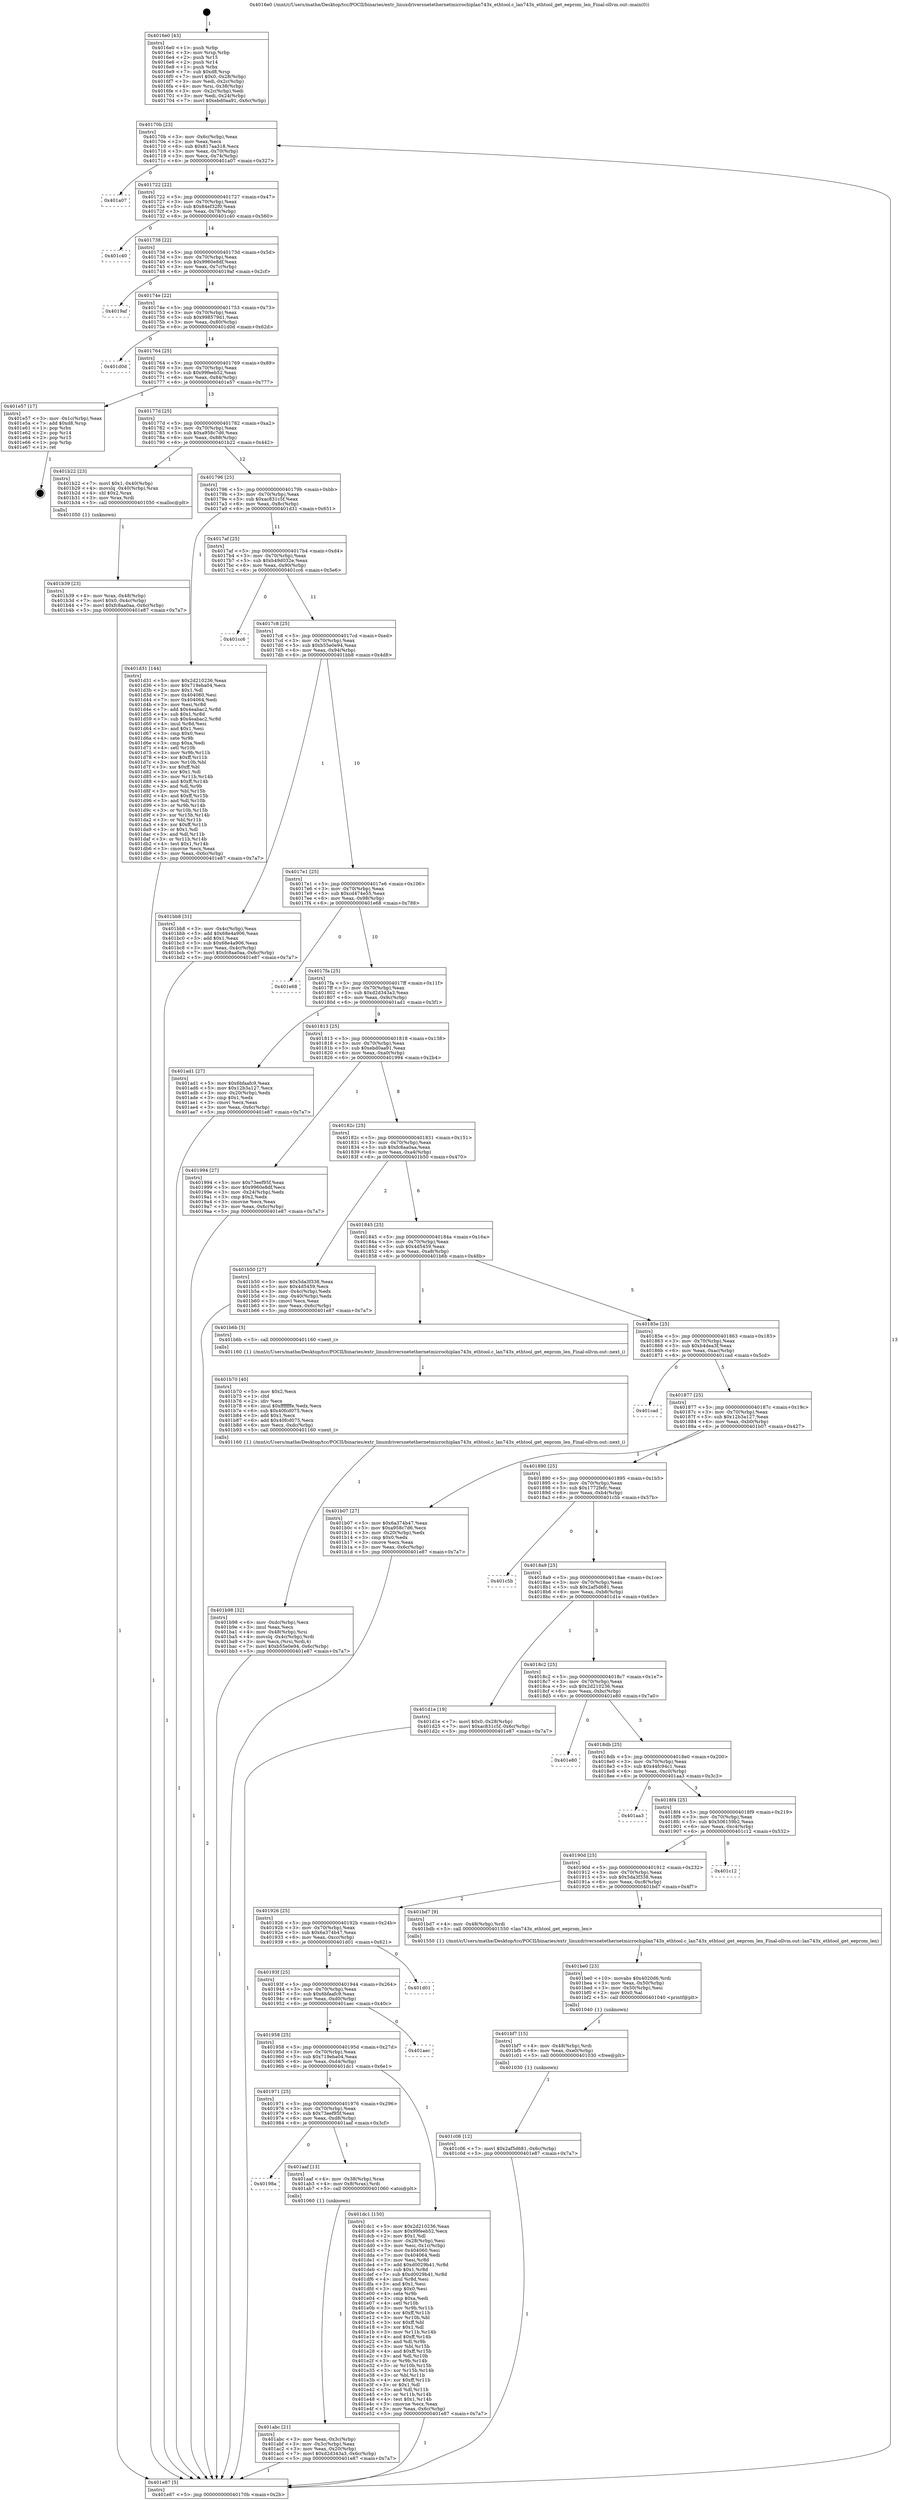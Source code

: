 digraph "0x4016e0" {
  label = "0x4016e0 (/mnt/c/Users/mathe/Desktop/tcc/POCII/binaries/extr_linuxdriversnetethernetmicrochiplan743x_ethtool.c_lan743x_ethtool_get_eeprom_len_Final-ollvm.out::main(0))"
  labelloc = "t"
  node[shape=record]

  Entry [label="",width=0.3,height=0.3,shape=circle,fillcolor=black,style=filled]
  "0x40170b" [label="{
     0x40170b [23]\l
     | [instrs]\l
     &nbsp;&nbsp;0x40170b \<+3\>: mov -0x6c(%rbp),%eax\l
     &nbsp;&nbsp;0x40170e \<+2\>: mov %eax,%ecx\l
     &nbsp;&nbsp;0x401710 \<+6\>: sub $0x817aa318,%ecx\l
     &nbsp;&nbsp;0x401716 \<+3\>: mov %eax,-0x70(%rbp)\l
     &nbsp;&nbsp;0x401719 \<+3\>: mov %ecx,-0x74(%rbp)\l
     &nbsp;&nbsp;0x40171c \<+6\>: je 0000000000401a07 \<main+0x327\>\l
  }"]
  "0x401a07" [label="{
     0x401a07\l
  }", style=dashed]
  "0x401722" [label="{
     0x401722 [22]\l
     | [instrs]\l
     &nbsp;&nbsp;0x401722 \<+5\>: jmp 0000000000401727 \<main+0x47\>\l
     &nbsp;&nbsp;0x401727 \<+3\>: mov -0x70(%rbp),%eax\l
     &nbsp;&nbsp;0x40172a \<+5\>: sub $0x84ef32f0,%eax\l
     &nbsp;&nbsp;0x40172f \<+3\>: mov %eax,-0x78(%rbp)\l
     &nbsp;&nbsp;0x401732 \<+6\>: je 0000000000401c40 \<main+0x560\>\l
  }"]
  Exit [label="",width=0.3,height=0.3,shape=circle,fillcolor=black,style=filled,peripheries=2]
  "0x401c40" [label="{
     0x401c40\l
  }", style=dashed]
  "0x401738" [label="{
     0x401738 [22]\l
     | [instrs]\l
     &nbsp;&nbsp;0x401738 \<+5\>: jmp 000000000040173d \<main+0x5d\>\l
     &nbsp;&nbsp;0x40173d \<+3\>: mov -0x70(%rbp),%eax\l
     &nbsp;&nbsp;0x401740 \<+5\>: sub $0x9960e8df,%eax\l
     &nbsp;&nbsp;0x401745 \<+3\>: mov %eax,-0x7c(%rbp)\l
     &nbsp;&nbsp;0x401748 \<+6\>: je 00000000004019af \<main+0x2cf\>\l
  }"]
  "0x401c06" [label="{
     0x401c06 [12]\l
     | [instrs]\l
     &nbsp;&nbsp;0x401c06 \<+7\>: movl $0x2af5d681,-0x6c(%rbp)\l
     &nbsp;&nbsp;0x401c0d \<+5\>: jmp 0000000000401e87 \<main+0x7a7\>\l
  }"]
  "0x4019af" [label="{
     0x4019af\l
  }", style=dashed]
  "0x40174e" [label="{
     0x40174e [22]\l
     | [instrs]\l
     &nbsp;&nbsp;0x40174e \<+5\>: jmp 0000000000401753 \<main+0x73\>\l
     &nbsp;&nbsp;0x401753 \<+3\>: mov -0x70(%rbp),%eax\l
     &nbsp;&nbsp;0x401756 \<+5\>: sub $0x998579d1,%eax\l
     &nbsp;&nbsp;0x40175b \<+3\>: mov %eax,-0x80(%rbp)\l
     &nbsp;&nbsp;0x40175e \<+6\>: je 0000000000401d0d \<main+0x62d\>\l
  }"]
  "0x401bf7" [label="{
     0x401bf7 [15]\l
     | [instrs]\l
     &nbsp;&nbsp;0x401bf7 \<+4\>: mov -0x48(%rbp),%rdi\l
     &nbsp;&nbsp;0x401bfb \<+6\>: mov %eax,-0xe0(%rbp)\l
     &nbsp;&nbsp;0x401c01 \<+5\>: call 0000000000401030 \<free@plt\>\l
     | [calls]\l
     &nbsp;&nbsp;0x401030 \{1\} (unknown)\l
  }"]
  "0x401d0d" [label="{
     0x401d0d\l
  }", style=dashed]
  "0x401764" [label="{
     0x401764 [25]\l
     | [instrs]\l
     &nbsp;&nbsp;0x401764 \<+5\>: jmp 0000000000401769 \<main+0x89\>\l
     &nbsp;&nbsp;0x401769 \<+3\>: mov -0x70(%rbp),%eax\l
     &nbsp;&nbsp;0x40176c \<+5\>: sub $0x99feeb52,%eax\l
     &nbsp;&nbsp;0x401771 \<+6\>: mov %eax,-0x84(%rbp)\l
     &nbsp;&nbsp;0x401777 \<+6\>: je 0000000000401e57 \<main+0x777\>\l
  }"]
  "0x401be0" [label="{
     0x401be0 [23]\l
     | [instrs]\l
     &nbsp;&nbsp;0x401be0 \<+10\>: movabs $0x4020d6,%rdi\l
     &nbsp;&nbsp;0x401bea \<+3\>: mov %eax,-0x50(%rbp)\l
     &nbsp;&nbsp;0x401bed \<+3\>: mov -0x50(%rbp),%esi\l
     &nbsp;&nbsp;0x401bf0 \<+2\>: mov $0x0,%al\l
     &nbsp;&nbsp;0x401bf2 \<+5\>: call 0000000000401040 \<printf@plt\>\l
     | [calls]\l
     &nbsp;&nbsp;0x401040 \{1\} (unknown)\l
  }"]
  "0x401e57" [label="{
     0x401e57 [17]\l
     | [instrs]\l
     &nbsp;&nbsp;0x401e57 \<+3\>: mov -0x1c(%rbp),%eax\l
     &nbsp;&nbsp;0x401e5a \<+7\>: add $0xd8,%rsp\l
     &nbsp;&nbsp;0x401e61 \<+1\>: pop %rbx\l
     &nbsp;&nbsp;0x401e62 \<+2\>: pop %r14\l
     &nbsp;&nbsp;0x401e64 \<+2\>: pop %r15\l
     &nbsp;&nbsp;0x401e66 \<+1\>: pop %rbp\l
     &nbsp;&nbsp;0x401e67 \<+1\>: ret\l
  }"]
  "0x40177d" [label="{
     0x40177d [25]\l
     | [instrs]\l
     &nbsp;&nbsp;0x40177d \<+5\>: jmp 0000000000401782 \<main+0xa2\>\l
     &nbsp;&nbsp;0x401782 \<+3\>: mov -0x70(%rbp),%eax\l
     &nbsp;&nbsp;0x401785 \<+5\>: sub $0xa958c7d6,%eax\l
     &nbsp;&nbsp;0x40178a \<+6\>: mov %eax,-0x88(%rbp)\l
     &nbsp;&nbsp;0x401790 \<+6\>: je 0000000000401b22 \<main+0x442\>\l
  }"]
  "0x401b98" [label="{
     0x401b98 [32]\l
     | [instrs]\l
     &nbsp;&nbsp;0x401b98 \<+6\>: mov -0xdc(%rbp),%ecx\l
     &nbsp;&nbsp;0x401b9e \<+3\>: imul %eax,%ecx\l
     &nbsp;&nbsp;0x401ba1 \<+4\>: mov -0x48(%rbp),%rsi\l
     &nbsp;&nbsp;0x401ba5 \<+4\>: movslq -0x4c(%rbp),%rdi\l
     &nbsp;&nbsp;0x401ba9 \<+3\>: mov %ecx,(%rsi,%rdi,4)\l
     &nbsp;&nbsp;0x401bac \<+7\>: movl $0xb55e0e94,-0x6c(%rbp)\l
     &nbsp;&nbsp;0x401bb3 \<+5\>: jmp 0000000000401e87 \<main+0x7a7\>\l
  }"]
  "0x401b22" [label="{
     0x401b22 [23]\l
     | [instrs]\l
     &nbsp;&nbsp;0x401b22 \<+7\>: movl $0x1,-0x40(%rbp)\l
     &nbsp;&nbsp;0x401b29 \<+4\>: movslq -0x40(%rbp),%rax\l
     &nbsp;&nbsp;0x401b2d \<+4\>: shl $0x2,%rax\l
     &nbsp;&nbsp;0x401b31 \<+3\>: mov %rax,%rdi\l
     &nbsp;&nbsp;0x401b34 \<+5\>: call 0000000000401050 \<malloc@plt\>\l
     | [calls]\l
     &nbsp;&nbsp;0x401050 \{1\} (unknown)\l
  }"]
  "0x401796" [label="{
     0x401796 [25]\l
     | [instrs]\l
     &nbsp;&nbsp;0x401796 \<+5\>: jmp 000000000040179b \<main+0xbb\>\l
     &nbsp;&nbsp;0x40179b \<+3\>: mov -0x70(%rbp),%eax\l
     &nbsp;&nbsp;0x40179e \<+5\>: sub $0xac831c5f,%eax\l
     &nbsp;&nbsp;0x4017a3 \<+6\>: mov %eax,-0x8c(%rbp)\l
     &nbsp;&nbsp;0x4017a9 \<+6\>: je 0000000000401d31 \<main+0x651\>\l
  }"]
  "0x401b70" [label="{
     0x401b70 [40]\l
     | [instrs]\l
     &nbsp;&nbsp;0x401b70 \<+5\>: mov $0x2,%ecx\l
     &nbsp;&nbsp;0x401b75 \<+1\>: cltd\l
     &nbsp;&nbsp;0x401b76 \<+2\>: idiv %ecx\l
     &nbsp;&nbsp;0x401b78 \<+6\>: imul $0xfffffffe,%edx,%ecx\l
     &nbsp;&nbsp;0x401b7e \<+6\>: sub $0x40fcd075,%ecx\l
     &nbsp;&nbsp;0x401b84 \<+3\>: add $0x1,%ecx\l
     &nbsp;&nbsp;0x401b87 \<+6\>: add $0x40fcd075,%ecx\l
     &nbsp;&nbsp;0x401b8d \<+6\>: mov %ecx,-0xdc(%rbp)\l
     &nbsp;&nbsp;0x401b93 \<+5\>: call 0000000000401160 \<next_i\>\l
     | [calls]\l
     &nbsp;&nbsp;0x401160 \{1\} (/mnt/c/Users/mathe/Desktop/tcc/POCII/binaries/extr_linuxdriversnetethernetmicrochiplan743x_ethtool.c_lan743x_ethtool_get_eeprom_len_Final-ollvm.out::next_i)\l
  }"]
  "0x401d31" [label="{
     0x401d31 [144]\l
     | [instrs]\l
     &nbsp;&nbsp;0x401d31 \<+5\>: mov $0x2d210236,%eax\l
     &nbsp;&nbsp;0x401d36 \<+5\>: mov $0x719eba04,%ecx\l
     &nbsp;&nbsp;0x401d3b \<+2\>: mov $0x1,%dl\l
     &nbsp;&nbsp;0x401d3d \<+7\>: mov 0x404060,%esi\l
     &nbsp;&nbsp;0x401d44 \<+7\>: mov 0x404064,%edi\l
     &nbsp;&nbsp;0x401d4b \<+3\>: mov %esi,%r8d\l
     &nbsp;&nbsp;0x401d4e \<+7\>: add $0x4eabac2,%r8d\l
     &nbsp;&nbsp;0x401d55 \<+4\>: sub $0x1,%r8d\l
     &nbsp;&nbsp;0x401d59 \<+7\>: sub $0x4eabac2,%r8d\l
     &nbsp;&nbsp;0x401d60 \<+4\>: imul %r8d,%esi\l
     &nbsp;&nbsp;0x401d64 \<+3\>: and $0x1,%esi\l
     &nbsp;&nbsp;0x401d67 \<+3\>: cmp $0x0,%esi\l
     &nbsp;&nbsp;0x401d6a \<+4\>: sete %r9b\l
     &nbsp;&nbsp;0x401d6e \<+3\>: cmp $0xa,%edi\l
     &nbsp;&nbsp;0x401d71 \<+4\>: setl %r10b\l
     &nbsp;&nbsp;0x401d75 \<+3\>: mov %r9b,%r11b\l
     &nbsp;&nbsp;0x401d78 \<+4\>: xor $0xff,%r11b\l
     &nbsp;&nbsp;0x401d7c \<+3\>: mov %r10b,%bl\l
     &nbsp;&nbsp;0x401d7f \<+3\>: xor $0xff,%bl\l
     &nbsp;&nbsp;0x401d82 \<+3\>: xor $0x1,%dl\l
     &nbsp;&nbsp;0x401d85 \<+3\>: mov %r11b,%r14b\l
     &nbsp;&nbsp;0x401d88 \<+4\>: and $0xff,%r14b\l
     &nbsp;&nbsp;0x401d8c \<+3\>: and %dl,%r9b\l
     &nbsp;&nbsp;0x401d8f \<+3\>: mov %bl,%r15b\l
     &nbsp;&nbsp;0x401d92 \<+4\>: and $0xff,%r15b\l
     &nbsp;&nbsp;0x401d96 \<+3\>: and %dl,%r10b\l
     &nbsp;&nbsp;0x401d99 \<+3\>: or %r9b,%r14b\l
     &nbsp;&nbsp;0x401d9c \<+3\>: or %r10b,%r15b\l
     &nbsp;&nbsp;0x401d9f \<+3\>: xor %r15b,%r14b\l
     &nbsp;&nbsp;0x401da2 \<+3\>: or %bl,%r11b\l
     &nbsp;&nbsp;0x401da5 \<+4\>: xor $0xff,%r11b\l
     &nbsp;&nbsp;0x401da9 \<+3\>: or $0x1,%dl\l
     &nbsp;&nbsp;0x401dac \<+3\>: and %dl,%r11b\l
     &nbsp;&nbsp;0x401daf \<+3\>: or %r11b,%r14b\l
     &nbsp;&nbsp;0x401db2 \<+4\>: test $0x1,%r14b\l
     &nbsp;&nbsp;0x401db6 \<+3\>: cmovne %ecx,%eax\l
     &nbsp;&nbsp;0x401db9 \<+3\>: mov %eax,-0x6c(%rbp)\l
     &nbsp;&nbsp;0x401dbc \<+5\>: jmp 0000000000401e87 \<main+0x7a7\>\l
  }"]
  "0x4017af" [label="{
     0x4017af [25]\l
     | [instrs]\l
     &nbsp;&nbsp;0x4017af \<+5\>: jmp 00000000004017b4 \<main+0xd4\>\l
     &nbsp;&nbsp;0x4017b4 \<+3\>: mov -0x70(%rbp),%eax\l
     &nbsp;&nbsp;0x4017b7 \<+5\>: sub $0xb49d032e,%eax\l
     &nbsp;&nbsp;0x4017bc \<+6\>: mov %eax,-0x90(%rbp)\l
     &nbsp;&nbsp;0x4017c2 \<+6\>: je 0000000000401cc6 \<main+0x5e6\>\l
  }"]
  "0x401b39" [label="{
     0x401b39 [23]\l
     | [instrs]\l
     &nbsp;&nbsp;0x401b39 \<+4\>: mov %rax,-0x48(%rbp)\l
     &nbsp;&nbsp;0x401b3d \<+7\>: movl $0x0,-0x4c(%rbp)\l
     &nbsp;&nbsp;0x401b44 \<+7\>: movl $0xfc8aa0aa,-0x6c(%rbp)\l
     &nbsp;&nbsp;0x401b4b \<+5\>: jmp 0000000000401e87 \<main+0x7a7\>\l
  }"]
  "0x401cc6" [label="{
     0x401cc6\l
  }", style=dashed]
  "0x4017c8" [label="{
     0x4017c8 [25]\l
     | [instrs]\l
     &nbsp;&nbsp;0x4017c8 \<+5\>: jmp 00000000004017cd \<main+0xed\>\l
     &nbsp;&nbsp;0x4017cd \<+3\>: mov -0x70(%rbp),%eax\l
     &nbsp;&nbsp;0x4017d0 \<+5\>: sub $0xb55e0e94,%eax\l
     &nbsp;&nbsp;0x4017d5 \<+6\>: mov %eax,-0x94(%rbp)\l
     &nbsp;&nbsp;0x4017db \<+6\>: je 0000000000401bb8 \<main+0x4d8\>\l
  }"]
  "0x401abc" [label="{
     0x401abc [21]\l
     | [instrs]\l
     &nbsp;&nbsp;0x401abc \<+3\>: mov %eax,-0x3c(%rbp)\l
     &nbsp;&nbsp;0x401abf \<+3\>: mov -0x3c(%rbp),%eax\l
     &nbsp;&nbsp;0x401ac2 \<+3\>: mov %eax,-0x20(%rbp)\l
     &nbsp;&nbsp;0x401ac5 \<+7\>: movl $0xd2d343a3,-0x6c(%rbp)\l
     &nbsp;&nbsp;0x401acc \<+5\>: jmp 0000000000401e87 \<main+0x7a7\>\l
  }"]
  "0x401bb8" [label="{
     0x401bb8 [31]\l
     | [instrs]\l
     &nbsp;&nbsp;0x401bb8 \<+3\>: mov -0x4c(%rbp),%eax\l
     &nbsp;&nbsp;0x401bbb \<+5\>: add $0x68e4a906,%eax\l
     &nbsp;&nbsp;0x401bc0 \<+3\>: add $0x1,%eax\l
     &nbsp;&nbsp;0x401bc3 \<+5\>: sub $0x68e4a906,%eax\l
     &nbsp;&nbsp;0x401bc8 \<+3\>: mov %eax,-0x4c(%rbp)\l
     &nbsp;&nbsp;0x401bcb \<+7\>: movl $0xfc8aa0aa,-0x6c(%rbp)\l
     &nbsp;&nbsp;0x401bd2 \<+5\>: jmp 0000000000401e87 \<main+0x7a7\>\l
  }"]
  "0x4017e1" [label="{
     0x4017e1 [25]\l
     | [instrs]\l
     &nbsp;&nbsp;0x4017e1 \<+5\>: jmp 00000000004017e6 \<main+0x106\>\l
     &nbsp;&nbsp;0x4017e6 \<+3\>: mov -0x70(%rbp),%eax\l
     &nbsp;&nbsp;0x4017e9 \<+5\>: sub $0xcd474e55,%eax\l
     &nbsp;&nbsp;0x4017ee \<+6\>: mov %eax,-0x98(%rbp)\l
     &nbsp;&nbsp;0x4017f4 \<+6\>: je 0000000000401e68 \<main+0x788\>\l
  }"]
  "0x40198a" [label="{
     0x40198a\l
  }", style=dashed]
  "0x401e68" [label="{
     0x401e68\l
  }", style=dashed]
  "0x4017fa" [label="{
     0x4017fa [25]\l
     | [instrs]\l
     &nbsp;&nbsp;0x4017fa \<+5\>: jmp 00000000004017ff \<main+0x11f\>\l
     &nbsp;&nbsp;0x4017ff \<+3\>: mov -0x70(%rbp),%eax\l
     &nbsp;&nbsp;0x401802 \<+5\>: sub $0xd2d343a3,%eax\l
     &nbsp;&nbsp;0x401807 \<+6\>: mov %eax,-0x9c(%rbp)\l
     &nbsp;&nbsp;0x40180d \<+6\>: je 0000000000401ad1 \<main+0x3f1\>\l
  }"]
  "0x401aaf" [label="{
     0x401aaf [13]\l
     | [instrs]\l
     &nbsp;&nbsp;0x401aaf \<+4\>: mov -0x38(%rbp),%rax\l
     &nbsp;&nbsp;0x401ab3 \<+4\>: mov 0x8(%rax),%rdi\l
     &nbsp;&nbsp;0x401ab7 \<+5\>: call 0000000000401060 \<atoi@plt\>\l
     | [calls]\l
     &nbsp;&nbsp;0x401060 \{1\} (unknown)\l
  }"]
  "0x401ad1" [label="{
     0x401ad1 [27]\l
     | [instrs]\l
     &nbsp;&nbsp;0x401ad1 \<+5\>: mov $0x6bfaafc9,%eax\l
     &nbsp;&nbsp;0x401ad6 \<+5\>: mov $0x12b3a127,%ecx\l
     &nbsp;&nbsp;0x401adb \<+3\>: mov -0x20(%rbp),%edx\l
     &nbsp;&nbsp;0x401ade \<+3\>: cmp $0x1,%edx\l
     &nbsp;&nbsp;0x401ae1 \<+3\>: cmovl %ecx,%eax\l
     &nbsp;&nbsp;0x401ae4 \<+3\>: mov %eax,-0x6c(%rbp)\l
     &nbsp;&nbsp;0x401ae7 \<+5\>: jmp 0000000000401e87 \<main+0x7a7\>\l
  }"]
  "0x401813" [label="{
     0x401813 [25]\l
     | [instrs]\l
     &nbsp;&nbsp;0x401813 \<+5\>: jmp 0000000000401818 \<main+0x138\>\l
     &nbsp;&nbsp;0x401818 \<+3\>: mov -0x70(%rbp),%eax\l
     &nbsp;&nbsp;0x40181b \<+5\>: sub $0xebd0aa91,%eax\l
     &nbsp;&nbsp;0x401820 \<+6\>: mov %eax,-0xa0(%rbp)\l
     &nbsp;&nbsp;0x401826 \<+6\>: je 0000000000401994 \<main+0x2b4\>\l
  }"]
  "0x401971" [label="{
     0x401971 [25]\l
     | [instrs]\l
     &nbsp;&nbsp;0x401971 \<+5\>: jmp 0000000000401976 \<main+0x296\>\l
     &nbsp;&nbsp;0x401976 \<+3\>: mov -0x70(%rbp),%eax\l
     &nbsp;&nbsp;0x401979 \<+5\>: sub $0x73eef95f,%eax\l
     &nbsp;&nbsp;0x40197e \<+6\>: mov %eax,-0xd8(%rbp)\l
     &nbsp;&nbsp;0x401984 \<+6\>: je 0000000000401aaf \<main+0x3cf\>\l
  }"]
  "0x401994" [label="{
     0x401994 [27]\l
     | [instrs]\l
     &nbsp;&nbsp;0x401994 \<+5\>: mov $0x73eef95f,%eax\l
     &nbsp;&nbsp;0x401999 \<+5\>: mov $0x9960e8df,%ecx\l
     &nbsp;&nbsp;0x40199e \<+3\>: mov -0x24(%rbp),%edx\l
     &nbsp;&nbsp;0x4019a1 \<+3\>: cmp $0x2,%edx\l
     &nbsp;&nbsp;0x4019a4 \<+3\>: cmovne %ecx,%eax\l
     &nbsp;&nbsp;0x4019a7 \<+3\>: mov %eax,-0x6c(%rbp)\l
     &nbsp;&nbsp;0x4019aa \<+5\>: jmp 0000000000401e87 \<main+0x7a7\>\l
  }"]
  "0x40182c" [label="{
     0x40182c [25]\l
     | [instrs]\l
     &nbsp;&nbsp;0x40182c \<+5\>: jmp 0000000000401831 \<main+0x151\>\l
     &nbsp;&nbsp;0x401831 \<+3\>: mov -0x70(%rbp),%eax\l
     &nbsp;&nbsp;0x401834 \<+5\>: sub $0xfc8aa0aa,%eax\l
     &nbsp;&nbsp;0x401839 \<+6\>: mov %eax,-0xa4(%rbp)\l
     &nbsp;&nbsp;0x40183f \<+6\>: je 0000000000401b50 \<main+0x470\>\l
  }"]
  "0x401e87" [label="{
     0x401e87 [5]\l
     | [instrs]\l
     &nbsp;&nbsp;0x401e87 \<+5\>: jmp 000000000040170b \<main+0x2b\>\l
  }"]
  "0x4016e0" [label="{
     0x4016e0 [43]\l
     | [instrs]\l
     &nbsp;&nbsp;0x4016e0 \<+1\>: push %rbp\l
     &nbsp;&nbsp;0x4016e1 \<+3\>: mov %rsp,%rbp\l
     &nbsp;&nbsp;0x4016e4 \<+2\>: push %r15\l
     &nbsp;&nbsp;0x4016e6 \<+2\>: push %r14\l
     &nbsp;&nbsp;0x4016e8 \<+1\>: push %rbx\l
     &nbsp;&nbsp;0x4016e9 \<+7\>: sub $0xd8,%rsp\l
     &nbsp;&nbsp;0x4016f0 \<+7\>: movl $0x0,-0x28(%rbp)\l
     &nbsp;&nbsp;0x4016f7 \<+3\>: mov %edi,-0x2c(%rbp)\l
     &nbsp;&nbsp;0x4016fa \<+4\>: mov %rsi,-0x38(%rbp)\l
     &nbsp;&nbsp;0x4016fe \<+3\>: mov -0x2c(%rbp),%edi\l
     &nbsp;&nbsp;0x401701 \<+3\>: mov %edi,-0x24(%rbp)\l
     &nbsp;&nbsp;0x401704 \<+7\>: movl $0xebd0aa91,-0x6c(%rbp)\l
  }"]
  "0x401dc1" [label="{
     0x401dc1 [150]\l
     | [instrs]\l
     &nbsp;&nbsp;0x401dc1 \<+5\>: mov $0x2d210236,%eax\l
     &nbsp;&nbsp;0x401dc6 \<+5\>: mov $0x99feeb52,%ecx\l
     &nbsp;&nbsp;0x401dcb \<+2\>: mov $0x1,%dl\l
     &nbsp;&nbsp;0x401dcd \<+3\>: mov -0x28(%rbp),%esi\l
     &nbsp;&nbsp;0x401dd0 \<+3\>: mov %esi,-0x1c(%rbp)\l
     &nbsp;&nbsp;0x401dd3 \<+7\>: mov 0x404060,%esi\l
     &nbsp;&nbsp;0x401dda \<+7\>: mov 0x404064,%edi\l
     &nbsp;&nbsp;0x401de1 \<+3\>: mov %esi,%r8d\l
     &nbsp;&nbsp;0x401de4 \<+7\>: add $0xd0029b41,%r8d\l
     &nbsp;&nbsp;0x401deb \<+4\>: sub $0x1,%r8d\l
     &nbsp;&nbsp;0x401def \<+7\>: sub $0xd0029b41,%r8d\l
     &nbsp;&nbsp;0x401df6 \<+4\>: imul %r8d,%esi\l
     &nbsp;&nbsp;0x401dfa \<+3\>: and $0x1,%esi\l
     &nbsp;&nbsp;0x401dfd \<+3\>: cmp $0x0,%esi\l
     &nbsp;&nbsp;0x401e00 \<+4\>: sete %r9b\l
     &nbsp;&nbsp;0x401e04 \<+3\>: cmp $0xa,%edi\l
     &nbsp;&nbsp;0x401e07 \<+4\>: setl %r10b\l
     &nbsp;&nbsp;0x401e0b \<+3\>: mov %r9b,%r11b\l
     &nbsp;&nbsp;0x401e0e \<+4\>: xor $0xff,%r11b\l
     &nbsp;&nbsp;0x401e12 \<+3\>: mov %r10b,%bl\l
     &nbsp;&nbsp;0x401e15 \<+3\>: xor $0xff,%bl\l
     &nbsp;&nbsp;0x401e18 \<+3\>: xor $0x1,%dl\l
     &nbsp;&nbsp;0x401e1b \<+3\>: mov %r11b,%r14b\l
     &nbsp;&nbsp;0x401e1e \<+4\>: and $0xff,%r14b\l
     &nbsp;&nbsp;0x401e22 \<+3\>: and %dl,%r9b\l
     &nbsp;&nbsp;0x401e25 \<+3\>: mov %bl,%r15b\l
     &nbsp;&nbsp;0x401e28 \<+4\>: and $0xff,%r15b\l
     &nbsp;&nbsp;0x401e2c \<+3\>: and %dl,%r10b\l
     &nbsp;&nbsp;0x401e2f \<+3\>: or %r9b,%r14b\l
     &nbsp;&nbsp;0x401e32 \<+3\>: or %r10b,%r15b\l
     &nbsp;&nbsp;0x401e35 \<+3\>: xor %r15b,%r14b\l
     &nbsp;&nbsp;0x401e38 \<+3\>: or %bl,%r11b\l
     &nbsp;&nbsp;0x401e3b \<+4\>: xor $0xff,%r11b\l
     &nbsp;&nbsp;0x401e3f \<+3\>: or $0x1,%dl\l
     &nbsp;&nbsp;0x401e42 \<+3\>: and %dl,%r11b\l
     &nbsp;&nbsp;0x401e45 \<+3\>: or %r11b,%r14b\l
     &nbsp;&nbsp;0x401e48 \<+4\>: test $0x1,%r14b\l
     &nbsp;&nbsp;0x401e4c \<+3\>: cmovne %ecx,%eax\l
     &nbsp;&nbsp;0x401e4f \<+3\>: mov %eax,-0x6c(%rbp)\l
     &nbsp;&nbsp;0x401e52 \<+5\>: jmp 0000000000401e87 \<main+0x7a7\>\l
  }"]
  "0x401b50" [label="{
     0x401b50 [27]\l
     | [instrs]\l
     &nbsp;&nbsp;0x401b50 \<+5\>: mov $0x5da3f338,%eax\l
     &nbsp;&nbsp;0x401b55 \<+5\>: mov $0x4d5459,%ecx\l
     &nbsp;&nbsp;0x401b5a \<+3\>: mov -0x4c(%rbp),%edx\l
     &nbsp;&nbsp;0x401b5d \<+3\>: cmp -0x40(%rbp),%edx\l
     &nbsp;&nbsp;0x401b60 \<+3\>: cmovl %ecx,%eax\l
     &nbsp;&nbsp;0x401b63 \<+3\>: mov %eax,-0x6c(%rbp)\l
     &nbsp;&nbsp;0x401b66 \<+5\>: jmp 0000000000401e87 \<main+0x7a7\>\l
  }"]
  "0x401845" [label="{
     0x401845 [25]\l
     | [instrs]\l
     &nbsp;&nbsp;0x401845 \<+5\>: jmp 000000000040184a \<main+0x16a\>\l
     &nbsp;&nbsp;0x40184a \<+3\>: mov -0x70(%rbp),%eax\l
     &nbsp;&nbsp;0x40184d \<+5\>: sub $0x4d5459,%eax\l
     &nbsp;&nbsp;0x401852 \<+6\>: mov %eax,-0xa8(%rbp)\l
     &nbsp;&nbsp;0x401858 \<+6\>: je 0000000000401b6b \<main+0x48b\>\l
  }"]
  "0x401958" [label="{
     0x401958 [25]\l
     | [instrs]\l
     &nbsp;&nbsp;0x401958 \<+5\>: jmp 000000000040195d \<main+0x27d\>\l
     &nbsp;&nbsp;0x40195d \<+3\>: mov -0x70(%rbp),%eax\l
     &nbsp;&nbsp;0x401960 \<+5\>: sub $0x719eba04,%eax\l
     &nbsp;&nbsp;0x401965 \<+6\>: mov %eax,-0xd4(%rbp)\l
     &nbsp;&nbsp;0x40196b \<+6\>: je 0000000000401dc1 \<main+0x6e1\>\l
  }"]
  "0x401b6b" [label="{
     0x401b6b [5]\l
     | [instrs]\l
     &nbsp;&nbsp;0x401b6b \<+5\>: call 0000000000401160 \<next_i\>\l
     | [calls]\l
     &nbsp;&nbsp;0x401160 \{1\} (/mnt/c/Users/mathe/Desktop/tcc/POCII/binaries/extr_linuxdriversnetethernetmicrochiplan743x_ethtool.c_lan743x_ethtool_get_eeprom_len_Final-ollvm.out::next_i)\l
  }"]
  "0x40185e" [label="{
     0x40185e [25]\l
     | [instrs]\l
     &nbsp;&nbsp;0x40185e \<+5\>: jmp 0000000000401863 \<main+0x183\>\l
     &nbsp;&nbsp;0x401863 \<+3\>: mov -0x70(%rbp),%eax\l
     &nbsp;&nbsp;0x401866 \<+5\>: sub $0xb4dea3f,%eax\l
     &nbsp;&nbsp;0x40186b \<+6\>: mov %eax,-0xac(%rbp)\l
     &nbsp;&nbsp;0x401871 \<+6\>: je 0000000000401cad \<main+0x5cd\>\l
  }"]
  "0x401aec" [label="{
     0x401aec\l
  }", style=dashed]
  "0x401cad" [label="{
     0x401cad\l
  }", style=dashed]
  "0x401877" [label="{
     0x401877 [25]\l
     | [instrs]\l
     &nbsp;&nbsp;0x401877 \<+5\>: jmp 000000000040187c \<main+0x19c\>\l
     &nbsp;&nbsp;0x40187c \<+3\>: mov -0x70(%rbp),%eax\l
     &nbsp;&nbsp;0x40187f \<+5\>: sub $0x12b3a127,%eax\l
     &nbsp;&nbsp;0x401884 \<+6\>: mov %eax,-0xb0(%rbp)\l
     &nbsp;&nbsp;0x40188a \<+6\>: je 0000000000401b07 \<main+0x427\>\l
  }"]
  "0x40193f" [label="{
     0x40193f [25]\l
     | [instrs]\l
     &nbsp;&nbsp;0x40193f \<+5\>: jmp 0000000000401944 \<main+0x264\>\l
     &nbsp;&nbsp;0x401944 \<+3\>: mov -0x70(%rbp),%eax\l
     &nbsp;&nbsp;0x401947 \<+5\>: sub $0x6bfaafc9,%eax\l
     &nbsp;&nbsp;0x40194c \<+6\>: mov %eax,-0xd0(%rbp)\l
     &nbsp;&nbsp;0x401952 \<+6\>: je 0000000000401aec \<main+0x40c\>\l
  }"]
  "0x401b07" [label="{
     0x401b07 [27]\l
     | [instrs]\l
     &nbsp;&nbsp;0x401b07 \<+5\>: mov $0x6a374b47,%eax\l
     &nbsp;&nbsp;0x401b0c \<+5\>: mov $0xa958c7d6,%ecx\l
     &nbsp;&nbsp;0x401b11 \<+3\>: mov -0x20(%rbp),%edx\l
     &nbsp;&nbsp;0x401b14 \<+3\>: cmp $0x0,%edx\l
     &nbsp;&nbsp;0x401b17 \<+3\>: cmove %ecx,%eax\l
     &nbsp;&nbsp;0x401b1a \<+3\>: mov %eax,-0x6c(%rbp)\l
     &nbsp;&nbsp;0x401b1d \<+5\>: jmp 0000000000401e87 \<main+0x7a7\>\l
  }"]
  "0x401890" [label="{
     0x401890 [25]\l
     | [instrs]\l
     &nbsp;&nbsp;0x401890 \<+5\>: jmp 0000000000401895 \<main+0x1b5\>\l
     &nbsp;&nbsp;0x401895 \<+3\>: mov -0x70(%rbp),%eax\l
     &nbsp;&nbsp;0x401898 \<+5\>: sub $0x1772fefc,%eax\l
     &nbsp;&nbsp;0x40189d \<+6\>: mov %eax,-0xb4(%rbp)\l
     &nbsp;&nbsp;0x4018a3 \<+6\>: je 0000000000401c5b \<main+0x57b\>\l
  }"]
  "0x401d01" [label="{
     0x401d01\l
  }", style=dashed]
  "0x401c5b" [label="{
     0x401c5b\l
  }", style=dashed]
  "0x4018a9" [label="{
     0x4018a9 [25]\l
     | [instrs]\l
     &nbsp;&nbsp;0x4018a9 \<+5\>: jmp 00000000004018ae \<main+0x1ce\>\l
     &nbsp;&nbsp;0x4018ae \<+3\>: mov -0x70(%rbp),%eax\l
     &nbsp;&nbsp;0x4018b1 \<+5\>: sub $0x2af5d681,%eax\l
     &nbsp;&nbsp;0x4018b6 \<+6\>: mov %eax,-0xb8(%rbp)\l
     &nbsp;&nbsp;0x4018bc \<+6\>: je 0000000000401d1e \<main+0x63e\>\l
  }"]
  "0x401926" [label="{
     0x401926 [25]\l
     | [instrs]\l
     &nbsp;&nbsp;0x401926 \<+5\>: jmp 000000000040192b \<main+0x24b\>\l
     &nbsp;&nbsp;0x40192b \<+3\>: mov -0x70(%rbp),%eax\l
     &nbsp;&nbsp;0x40192e \<+5\>: sub $0x6a374b47,%eax\l
     &nbsp;&nbsp;0x401933 \<+6\>: mov %eax,-0xcc(%rbp)\l
     &nbsp;&nbsp;0x401939 \<+6\>: je 0000000000401d01 \<main+0x621\>\l
  }"]
  "0x401d1e" [label="{
     0x401d1e [19]\l
     | [instrs]\l
     &nbsp;&nbsp;0x401d1e \<+7\>: movl $0x0,-0x28(%rbp)\l
     &nbsp;&nbsp;0x401d25 \<+7\>: movl $0xac831c5f,-0x6c(%rbp)\l
     &nbsp;&nbsp;0x401d2c \<+5\>: jmp 0000000000401e87 \<main+0x7a7\>\l
  }"]
  "0x4018c2" [label="{
     0x4018c2 [25]\l
     | [instrs]\l
     &nbsp;&nbsp;0x4018c2 \<+5\>: jmp 00000000004018c7 \<main+0x1e7\>\l
     &nbsp;&nbsp;0x4018c7 \<+3\>: mov -0x70(%rbp),%eax\l
     &nbsp;&nbsp;0x4018ca \<+5\>: sub $0x2d210236,%eax\l
     &nbsp;&nbsp;0x4018cf \<+6\>: mov %eax,-0xbc(%rbp)\l
     &nbsp;&nbsp;0x4018d5 \<+6\>: je 0000000000401e80 \<main+0x7a0\>\l
  }"]
  "0x401bd7" [label="{
     0x401bd7 [9]\l
     | [instrs]\l
     &nbsp;&nbsp;0x401bd7 \<+4\>: mov -0x48(%rbp),%rdi\l
     &nbsp;&nbsp;0x401bdb \<+5\>: call 0000000000401550 \<lan743x_ethtool_get_eeprom_len\>\l
     | [calls]\l
     &nbsp;&nbsp;0x401550 \{1\} (/mnt/c/Users/mathe/Desktop/tcc/POCII/binaries/extr_linuxdriversnetethernetmicrochiplan743x_ethtool.c_lan743x_ethtool_get_eeprom_len_Final-ollvm.out::lan743x_ethtool_get_eeprom_len)\l
  }"]
  "0x401e80" [label="{
     0x401e80\l
  }", style=dashed]
  "0x4018db" [label="{
     0x4018db [25]\l
     | [instrs]\l
     &nbsp;&nbsp;0x4018db \<+5\>: jmp 00000000004018e0 \<main+0x200\>\l
     &nbsp;&nbsp;0x4018e0 \<+3\>: mov -0x70(%rbp),%eax\l
     &nbsp;&nbsp;0x4018e3 \<+5\>: sub $0x44fc94c1,%eax\l
     &nbsp;&nbsp;0x4018e8 \<+6\>: mov %eax,-0xc0(%rbp)\l
     &nbsp;&nbsp;0x4018ee \<+6\>: je 0000000000401aa3 \<main+0x3c3\>\l
  }"]
  "0x40190d" [label="{
     0x40190d [25]\l
     | [instrs]\l
     &nbsp;&nbsp;0x40190d \<+5\>: jmp 0000000000401912 \<main+0x232\>\l
     &nbsp;&nbsp;0x401912 \<+3\>: mov -0x70(%rbp),%eax\l
     &nbsp;&nbsp;0x401915 \<+5\>: sub $0x5da3f338,%eax\l
     &nbsp;&nbsp;0x40191a \<+6\>: mov %eax,-0xc8(%rbp)\l
     &nbsp;&nbsp;0x401920 \<+6\>: je 0000000000401bd7 \<main+0x4f7\>\l
  }"]
  "0x401aa3" [label="{
     0x401aa3\l
  }", style=dashed]
  "0x4018f4" [label="{
     0x4018f4 [25]\l
     | [instrs]\l
     &nbsp;&nbsp;0x4018f4 \<+5\>: jmp 00000000004018f9 \<main+0x219\>\l
     &nbsp;&nbsp;0x4018f9 \<+3\>: mov -0x70(%rbp),%eax\l
     &nbsp;&nbsp;0x4018fc \<+5\>: sub $0x506159b2,%eax\l
     &nbsp;&nbsp;0x401901 \<+6\>: mov %eax,-0xc4(%rbp)\l
     &nbsp;&nbsp;0x401907 \<+6\>: je 0000000000401c12 \<main+0x532\>\l
  }"]
  "0x401c12" [label="{
     0x401c12\l
  }", style=dashed]
  Entry -> "0x4016e0" [label=" 1"]
  "0x40170b" -> "0x401a07" [label=" 0"]
  "0x40170b" -> "0x401722" [label=" 14"]
  "0x401e57" -> Exit [label=" 1"]
  "0x401722" -> "0x401c40" [label=" 0"]
  "0x401722" -> "0x401738" [label=" 14"]
  "0x401dc1" -> "0x401e87" [label=" 1"]
  "0x401738" -> "0x4019af" [label=" 0"]
  "0x401738" -> "0x40174e" [label=" 14"]
  "0x401d31" -> "0x401e87" [label=" 1"]
  "0x40174e" -> "0x401d0d" [label=" 0"]
  "0x40174e" -> "0x401764" [label=" 14"]
  "0x401d1e" -> "0x401e87" [label=" 1"]
  "0x401764" -> "0x401e57" [label=" 1"]
  "0x401764" -> "0x40177d" [label=" 13"]
  "0x401c06" -> "0x401e87" [label=" 1"]
  "0x40177d" -> "0x401b22" [label=" 1"]
  "0x40177d" -> "0x401796" [label=" 12"]
  "0x401bf7" -> "0x401c06" [label=" 1"]
  "0x401796" -> "0x401d31" [label=" 1"]
  "0x401796" -> "0x4017af" [label=" 11"]
  "0x401be0" -> "0x401bf7" [label=" 1"]
  "0x4017af" -> "0x401cc6" [label=" 0"]
  "0x4017af" -> "0x4017c8" [label=" 11"]
  "0x401bd7" -> "0x401be0" [label=" 1"]
  "0x4017c8" -> "0x401bb8" [label=" 1"]
  "0x4017c8" -> "0x4017e1" [label=" 10"]
  "0x401bb8" -> "0x401e87" [label=" 1"]
  "0x4017e1" -> "0x401e68" [label=" 0"]
  "0x4017e1" -> "0x4017fa" [label=" 10"]
  "0x401b98" -> "0x401e87" [label=" 1"]
  "0x4017fa" -> "0x401ad1" [label=" 1"]
  "0x4017fa" -> "0x401813" [label=" 9"]
  "0x401b70" -> "0x401b98" [label=" 1"]
  "0x401813" -> "0x401994" [label=" 1"]
  "0x401813" -> "0x40182c" [label=" 8"]
  "0x401994" -> "0x401e87" [label=" 1"]
  "0x4016e0" -> "0x40170b" [label=" 1"]
  "0x401e87" -> "0x40170b" [label=" 13"]
  "0x401b50" -> "0x401e87" [label=" 2"]
  "0x40182c" -> "0x401b50" [label=" 2"]
  "0x40182c" -> "0x401845" [label=" 6"]
  "0x401b39" -> "0x401e87" [label=" 1"]
  "0x401845" -> "0x401b6b" [label=" 1"]
  "0x401845" -> "0x40185e" [label=" 5"]
  "0x401b07" -> "0x401e87" [label=" 1"]
  "0x40185e" -> "0x401cad" [label=" 0"]
  "0x40185e" -> "0x401877" [label=" 5"]
  "0x401ad1" -> "0x401e87" [label=" 1"]
  "0x401877" -> "0x401b07" [label=" 1"]
  "0x401877" -> "0x401890" [label=" 4"]
  "0x401aaf" -> "0x401abc" [label=" 1"]
  "0x401890" -> "0x401c5b" [label=" 0"]
  "0x401890" -> "0x4018a9" [label=" 4"]
  "0x401971" -> "0x40198a" [label=" 0"]
  "0x4018a9" -> "0x401d1e" [label=" 1"]
  "0x4018a9" -> "0x4018c2" [label=" 3"]
  "0x401b6b" -> "0x401b70" [label=" 1"]
  "0x4018c2" -> "0x401e80" [label=" 0"]
  "0x4018c2" -> "0x4018db" [label=" 3"]
  "0x401958" -> "0x401971" [label=" 1"]
  "0x4018db" -> "0x401aa3" [label=" 0"]
  "0x4018db" -> "0x4018f4" [label=" 3"]
  "0x401b22" -> "0x401b39" [label=" 1"]
  "0x4018f4" -> "0x401c12" [label=" 0"]
  "0x4018f4" -> "0x40190d" [label=" 3"]
  "0x401958" -> "0x401dc1" [label=" 1"]
  "0x40190d" -> "0x401bd7" [label=" 1"]
  "0x40190d" -> "0x401926" [label=" 2"]
  "0x401971" -> "0x401aaf" [label=" 1"]
  "0x401926" -> "0x401d01" [label=" 0"]
  "0x401926" -> "0x40193f" [label=" 2"]
  "0x401abc" -> "0x401e87" [label=" 1"]
  "0x40193f" -> "0x401aec" [label=" 0"]
  "0x40193f" -> "0x401958" [label=" 2"]
}

